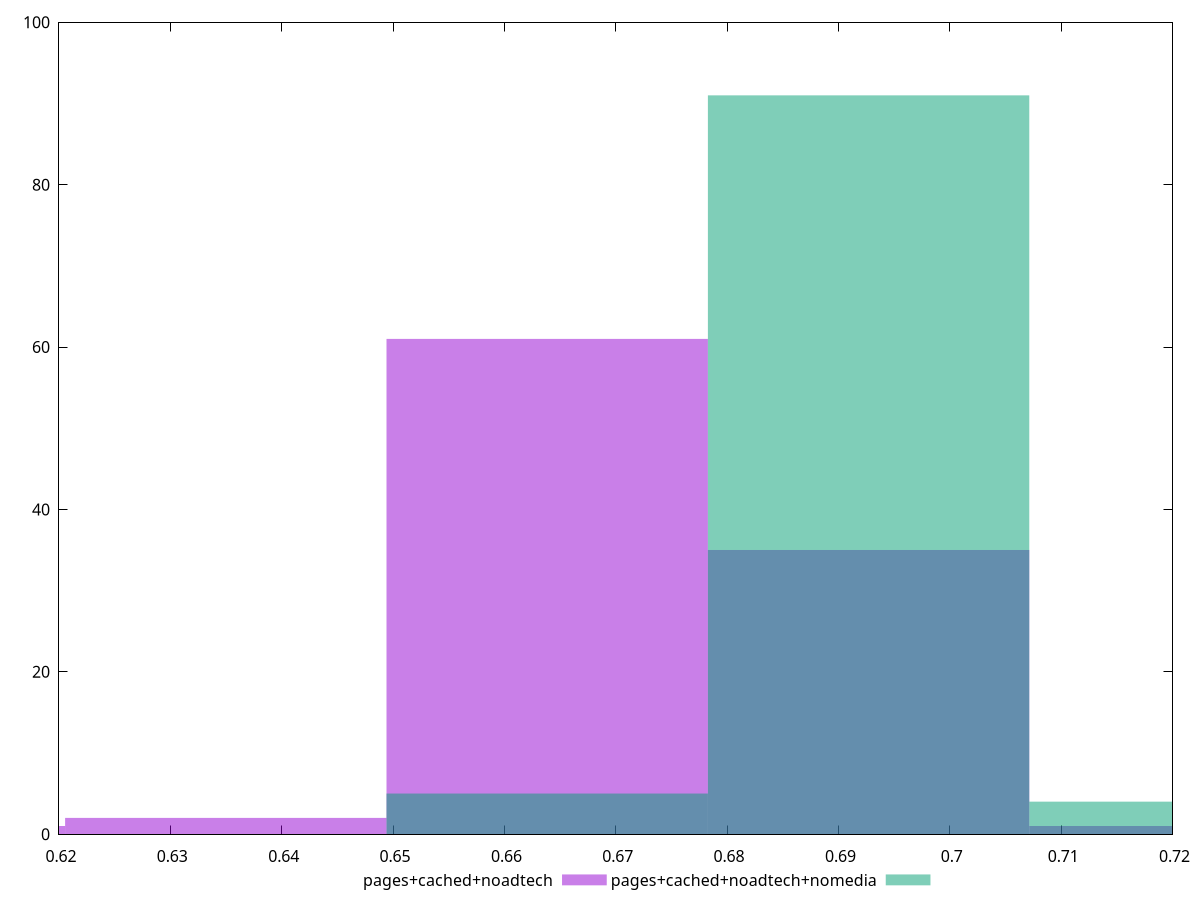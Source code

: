 reset

$pagesCachedNoadtech <<EOF
0.6927064294013354 35
0.663843661509613 61
0.6061181257261685 1
0.7215691972930577 1
0.6349808936178908 2
EOF

$pagesCachedNoadtechNomedia <<EOF
0.6927064294013354 91
0.7215691972930577 4
0.663843661509613 5
EOF

set key outside below
set boxwidth 0.028862767891722308
set xrange [0.62:0.72]
set yrange [0:100]
set trange [0:100]
set style fill transparent solid 0.5 noborder
set terminal svg size 640, 500 enhanced background rgb 'white'
set output "report_00025_2021-02-22T21:38:55.199Z/meta/score/comparison/histogram/2_vs_3.svg"

plot $pagesCachedNoadtech title "pages+cached+noadtech" with boxes, \
     $pagesCachedNoadtechNomedia title "pages+cached+noadtech+nomedia" with boxes

reset
